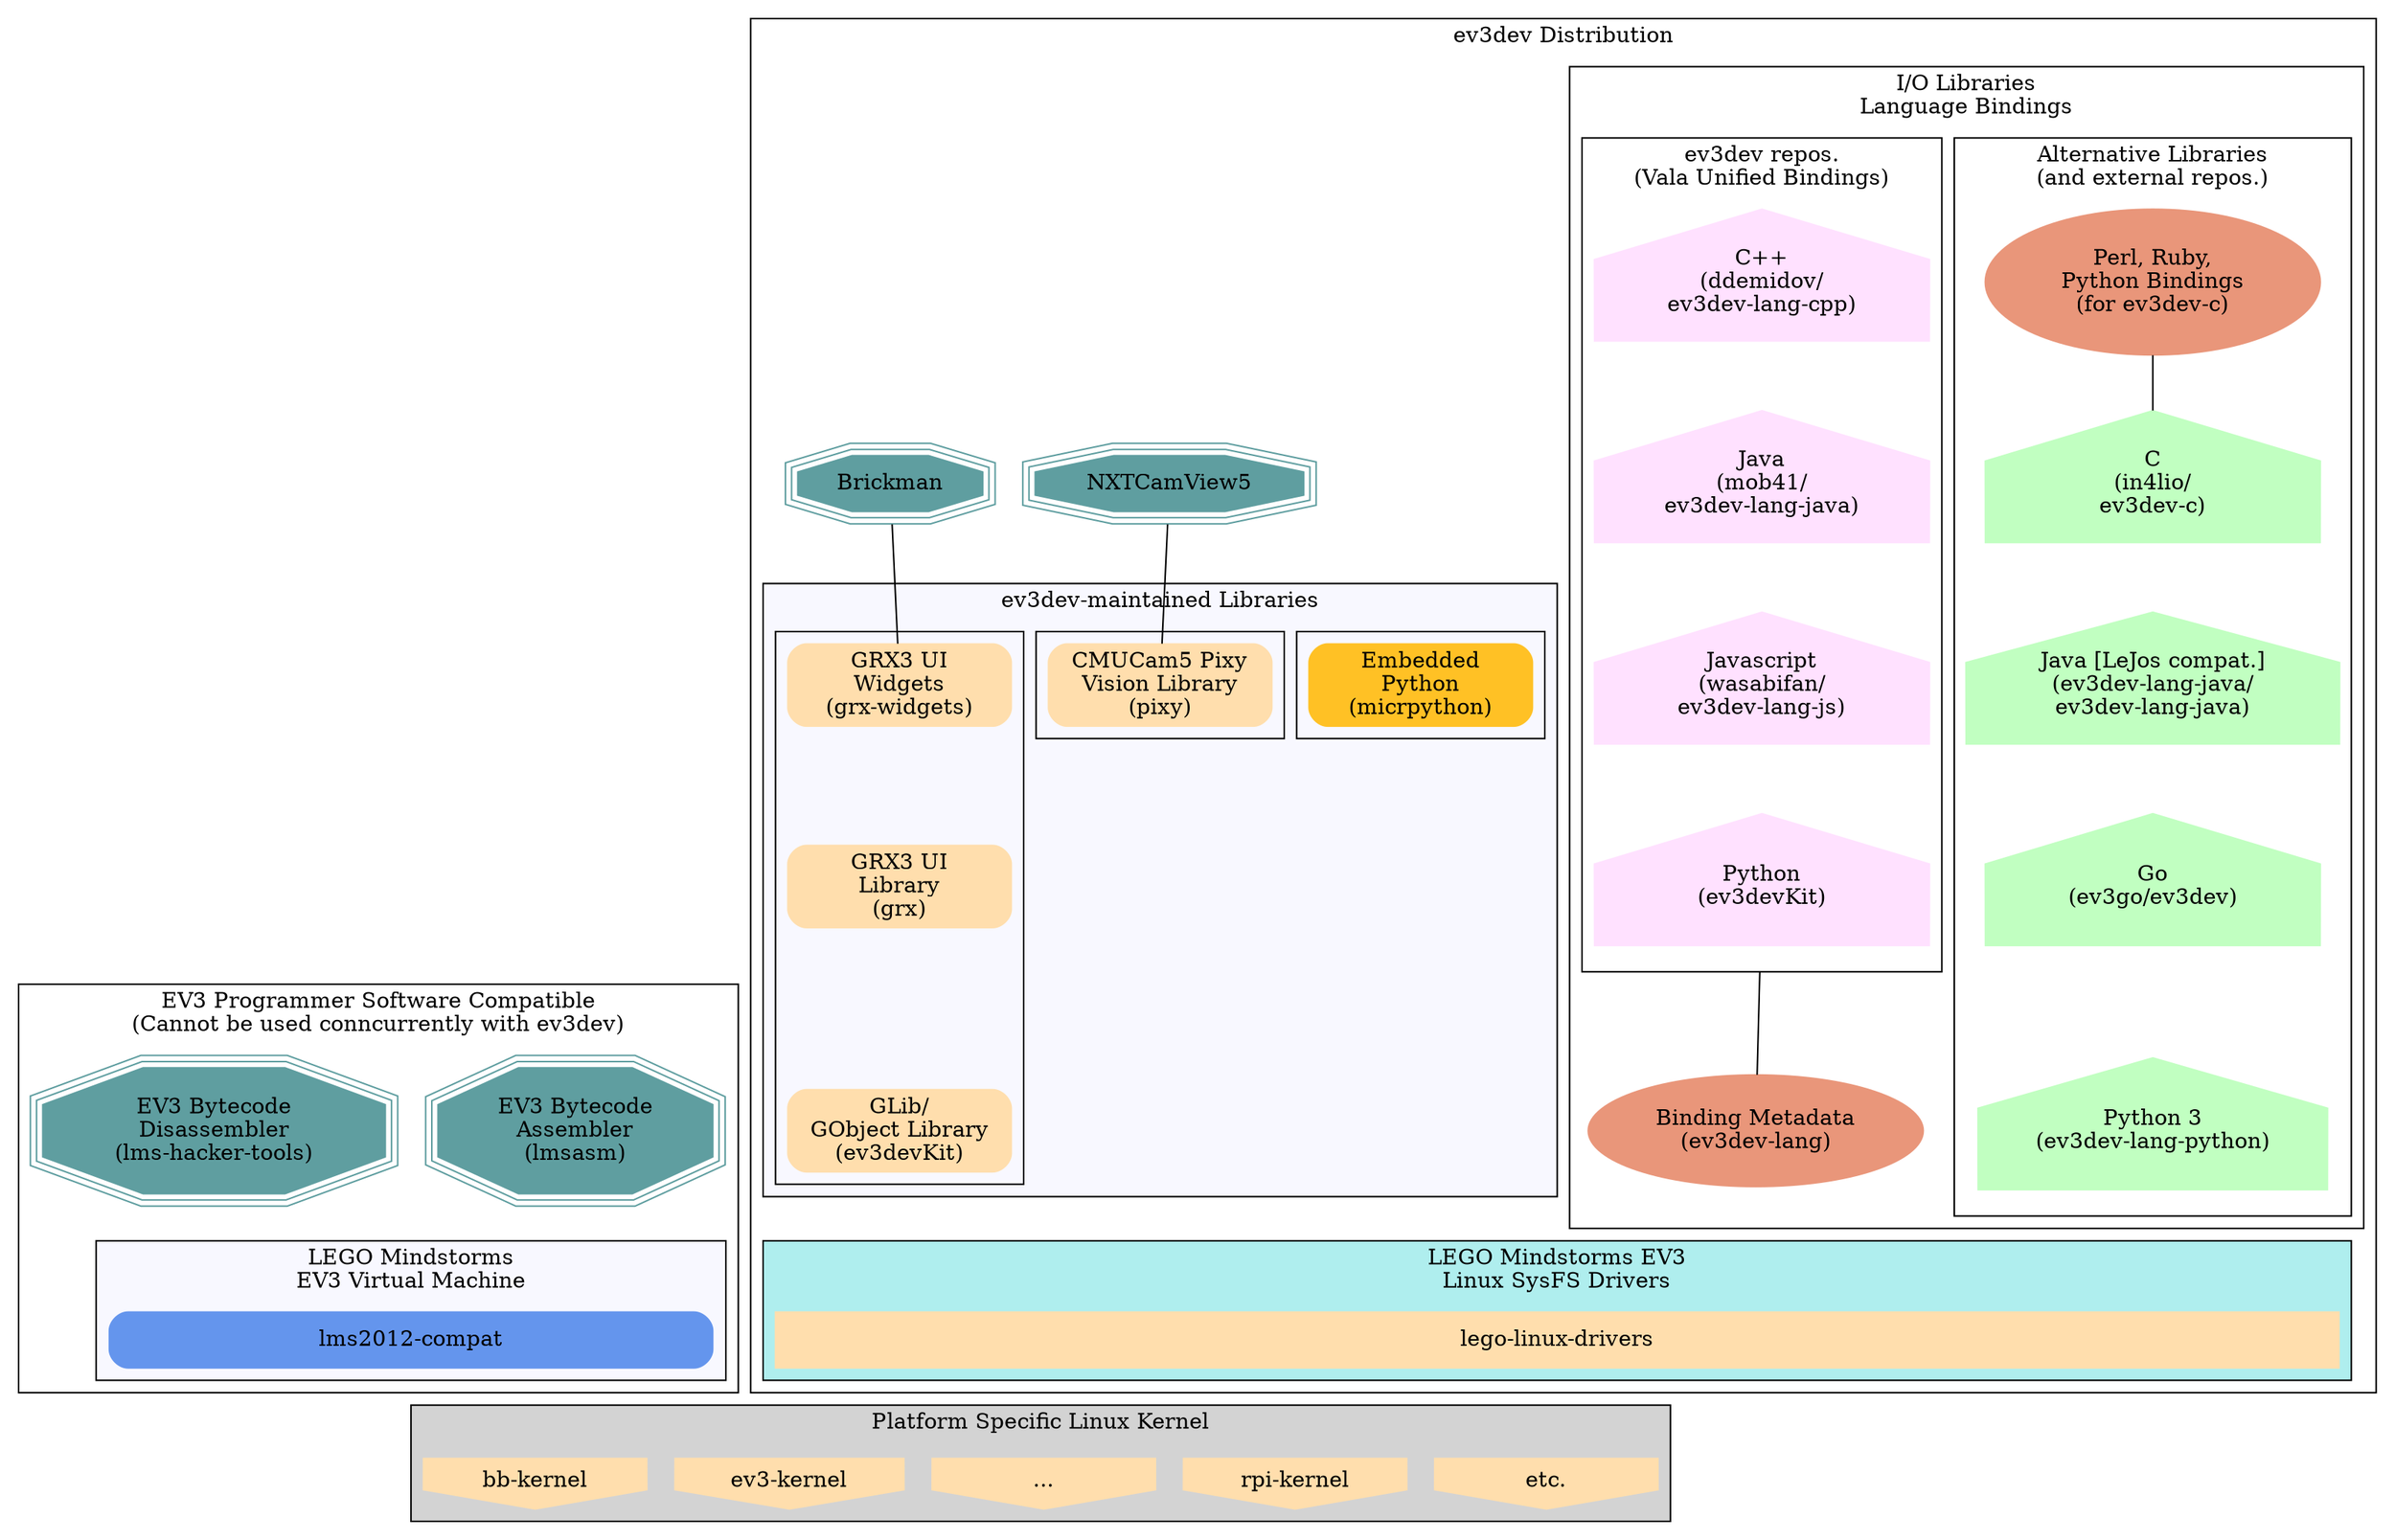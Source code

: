 graph G {
	compound=true;
	arrowType=none;
	node [shape=rect];
	edge [penwidth=0,minlen=1];


	subgraph cluster_10 {
		label = "EV3 Programmer Software Compatible\n(Cannot be used conncurrently with ev3dev)"
		node [shape=tripleoctagon,style="filled",color=cadetblue,width=2.4];
		"EV3 Bytecode\nAssembler\n(lmsasm)"; "EV3 Bytecode\nDisassembler\n(lms-hacker-tools)";

		subgraph cluster_9 {
			style=filled;
			fillcolor=ghostwhite;
			label="LEGO Mindstorms\nEV3 Virtual Machine";
			node [shape=rect,style="filled,rounded",color=cornflowerblue,width=5.4];
			"lms2012-compat";
		};
		{"EV3 Bytecode\nAssembler\n(lmsasm)" "EV3 Bytecode\nDisassembler\n(lms-hacker-tools)"}--"lms2012-compat";
	};
	
	subgraph cluster_100 {
		label = "ev3dev Distribution"

		rank = same; 
		node [shape=tripleoctagon,style="filled",color=cadetblue,width=1];
		"NXTCamView5" "Brickman";


		subgraph cluster_8 {
			style=filled;
			fillcolor=ghostwhite;
			label="ev3dev-maintained Libraries";

			subgraph cluster_5 {
				label="";
				node [shape=rect,style="filled,rounded",color=navajowhite,width=2];
				"GRX3 UI\nWidgets\n(grx-widgets)"--"GRX3 UI\nLibrary\n(grx)"
				--"GLib/\nGObject Library\n(ev3devKit)";
				edge [penwidth=1];
			};
			subgraph cluster_6 {
				label="";
				node [shape=rect,style="filled,rounded",color=navajowhite,width=2];
				"CMUCam5 Pixy\nVision Library\n(pixy)";
				edge [penwidth=1];
			};

			subgraph cluster_7 {
				label="";
				node [shape=rect,style="filled,rounded",color=goldenrod1,width=2];
				"Embedded\nPython\n(micrpython)";
				edge [penwidth=1];
			};
	
		};

		subgraph cluster_4 {
			label="I/O Libraries\nLanguage Bindings";

			subgraph cluster_3 {
				label="Alternative Libraries\n(and external repos.)";
				node [shape=house,style=filled,color=darkseagreen1,width=3,height=1.3];
				"C\n(in4lio/\nev3dev-c)"-- 
				"Java [LeJos compat.]\n(ev3dev-lang-java/\nev3dev-lang-java)"--
				"Go\n(ev3go/ev3dev)"--
				"Python 3\n(ev3dev-lang-python)";
				node [shape=oval,style=filled,color=darksalmon,width=3,height=1.3];
				edge [penwidth=1];
				"Perl, Ruby,\nPython Bindings\n(for ev3dev-c)"--"C\n(in4lio/\nev3dev-c)";
			}
			subgraph cluster_2 {
				label="ev3dev repos.\n(Vala Unified Bindings)";
				node [shape=house,style=filled,color=thistle1,width=3,height=1.3];
				"C++\n(ddemidov/\nev3dev-lang-cpp)"--"Java\n(mob41/\nev3dev-lang-java)"--
				"Javascript\n(wasabifan/\nev3dev-lang-js)"--"Python\n(ev3devKit)";
			};
				node [shape=oval,style=filled,color=darksalmon,width=3,height=1];
				"Binding Metadata\n(ev3dev-lang)";
		};

		subgraph cluster_1 {
			label = "LEGO Mindstorms EV3\nLinux SysFS Drivers";
			style=filled;
			fillcolor=paleturquoise;
			node [shape=rect,style=filled,color=navajowhite,width=14];
			"lego-linux-drivers"

		};

	};
	subgraph cluster_0 {
		label = "Platform Specific Linux Kernel";
		style=filled;
		fillcolor=lightgrey;
		node [style=filled,color=navajowhite, shape=invhouse,width=2];
		rank = same; "etc."; "rpi-kernel"; "..."; "ev3-kernel"; "bb-kernel"; 
	};

	edge [penwidth=1];
	"Brickman"--"GRX3 UI\nWidgets\n(grx-widgets)";
	"NXTCamView5"--"CMUCam5 Pixy\nVision Library\n(pixy)";
	"Python\n(ev3devKit)"--"Binding Metadata\n(ev3dev-lang)" [ltail=cluster_2];

	edge [penwidth=0];
	
	"lego-linux-drivers"--"..." [ltail=cluster_1,lhead=cluster_0];

	"GLib/\nGObject Library\n(ev3devKit)"--"lego-linux-drivers" [ltail=cluster_3,lhead=cluster_1];
	"Binding Metadata\n(ev3dev-lang)"--"lego-linux-drivers" [ltail=cluster_2,lhead=cluster_1];
	"GLib/\nGObject Library\n(ev3devKit)"--"lego-linux-drivers" [ltail=cluster_5,lhead=cluster_1];
	"CMUCam5 Pixy\nVision Library\n(pixy)"--"lego-linux-drivers" [ltail=cluster_6,lhead=cluster_1];
	"Embedded\nPython\n(micrpython)"--"lego-linux-drivers" [ltail=cluster_7,lhead=cluster_1];

	"lms2012-compat"--"..." [ltail=cluster_10,lhead=cluster_0];
}
